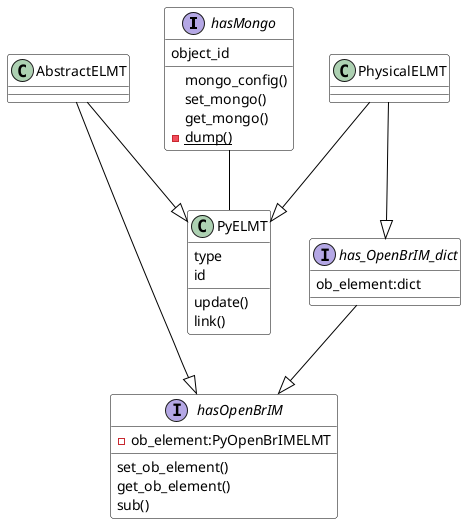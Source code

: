 @startuml

skinparam class {
    BackgroundColor White
    ArrowColor Black
    BorderColor Black
}

Interface hasMongo{
    object_id
    mongo_config()
    set_mongo()
    get_mongo()
    - {static} dump()
}
hasMongo -- PyELMT

Interface hasOpenBrIM{
    - ob_element:PyOpenBrIMELMT
    set_ob_element()
    get_ob_element()
    sub()
}

Interface has_OpenBrIM_dict{
    ob_element:dict
}

has_OpenBrIM_dict --|> hasOpenBrIM

class PyELMT{
    type
    id
    update()
    link()
}

class AbstractELMT

class PhysicalELMT

' hide PhysicalELMT circle

together {
    class PyELMT
    class AbstractELMT
    class PhysicalELMT
}

' hasOpenBrIM -[hidden]-> AbstractELMT
' has_OpenBrIM_dict -[hidden]-> PhysicalELMT

AbstractELMT --|> PyELMT
PhysicalELMT --|> PyELMT
AbstractELMT --|> hasOpenBrIM
PhysicalELMT --|> has_OpenBrIM_dict

@enduml
